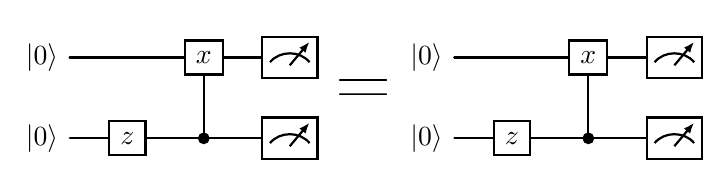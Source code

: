 \documentclass[border=6pt]{standalone}
\usepackage[utf8]{inputenc}
\usepackage[T1]{fontenc}
\usepackage{tikz}
\usetikzlibrary{quantikz2}
\begin{document}\begin{quantikz}
	\lstick{\ket{0}}	&	\qw	&	\gate{x}	&	\meter{}\\
	\lstick{\ket{0}}	&	\gate{z}	&	\ctrl{-1}	&	\meter{}
\end{quantikz}
{\Huge{\textbf{=}}}
\begin{quantikz}
	\lstick{\ket{0}}	&	\qw	&	\gate{x}	&	\meter{}\\
	\lstick{\ket{0}}	&	\gate{z}	&	\ctrl{-1}	&	\meter{}
\end{quantikz}
\end{document}